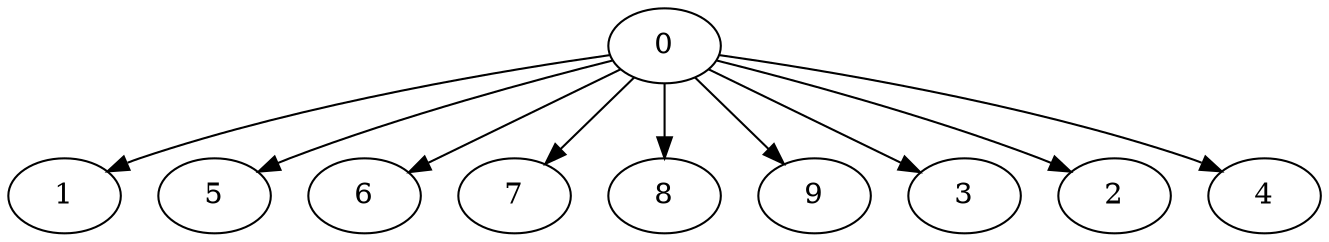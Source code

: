 digraph "Fork_Nodes_10_CCR_0.10_WeightType_Random" {
	graph ["Duplicate states"=0,
		GraphType=Fork,
		"Max states in OPEN"=0,
		Modes="120000ms; topo-ordered tasks, ; Pruning: task equivalence, fixed order ready list, ; F-value: ; Optimisation: best schedule length (\
SL) optimisation on equal, ",
		NumberOfTasks=10,
		"Pruned using list schedule length"=137,
		"States removed from OPEN"=0,
		TargetSystem="Homogeneous-6",
		"Time to schedule (ms)"=80,
		"Total idle time"=308,
		"Total schedule length"=163,
		"Total sequential time"=649,
		"Total states created"=185
	];
	0	["Finish time"=54,
		Processor=0,
		"Start time"=0,
		Weight=54];
	1	["Finish time"=161,
		Processor=1,
		"Start time"=64,
		Weight=97];
	0 -> 1	[Weight=10];
	5	["Finish time"=156,
		Processor=2,
		"Start time"=59,
		Weight=97];
	0 -> 5	[Weight=5];
	6	["Finish time"=160,
		Processor=3,
		"Start time"=63,
		Weight=97];
	0 -> 6	[Weight=9];
	7	["Finish time"=161,
		Processor=4,
		"Start time"=64,
		Weight=97];
	0 -> 7	[Weight=10];
	8	["Finish time"=141,
		Processor=0,
		"Start time"=54,
		Weight=87];
	0 -> 8	[Weight=3];
	9	["Finish time"=156,
		Processor=5,
		"Start time"=113,
		Weight=43];
	0 -> 9	[Weight=8];
	3	["Finish time"=91,
		Processor=5,
		"Start time"=58,
		Weight=33];
	0 -> 3	[Weight=4];
	2	["Finish time"=113,
		Processor=5,
		"Start time"=91,
		Weight=22];
	0 -> 2	[Weight=7];
	4	["Finish time"=163,
		Processor=0,
		"Start time"=141,
		Weight=22];
	0 -> 4	[Weight=9];
}
